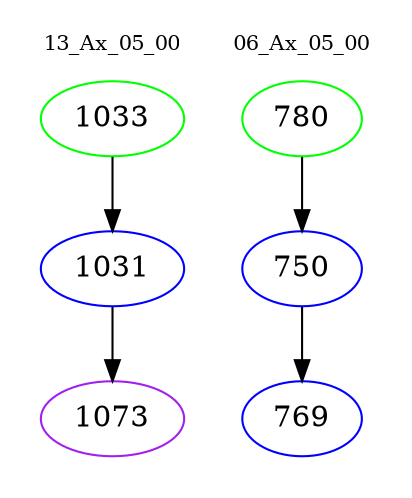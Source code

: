 digraph{
subgraph cluster_0 {
color = white
label = "13_Ax_05_00";
fontsize=10;
T0_1033 [label="1033", color="green"]
T0_1033 -> T0_1031 [color="black"]
T0_1031 [label="1031", color="blue"]
T0_1031 -> T0_1073 [color="black"]
T0_1073 [label="1073", color="purple"]
}
subgraph cluster_1 {
color = white
label = "06_Ax_05_00";
fontsize=10;
T1_780 [label="780", color="green"]
T1_780 -> T1_750 [color="black"]
T1_750 [label="750", color="blue"]
T1_750 -> T1_769 [color="black"]
T1_769 [label="769", color="blue"]
}
}
